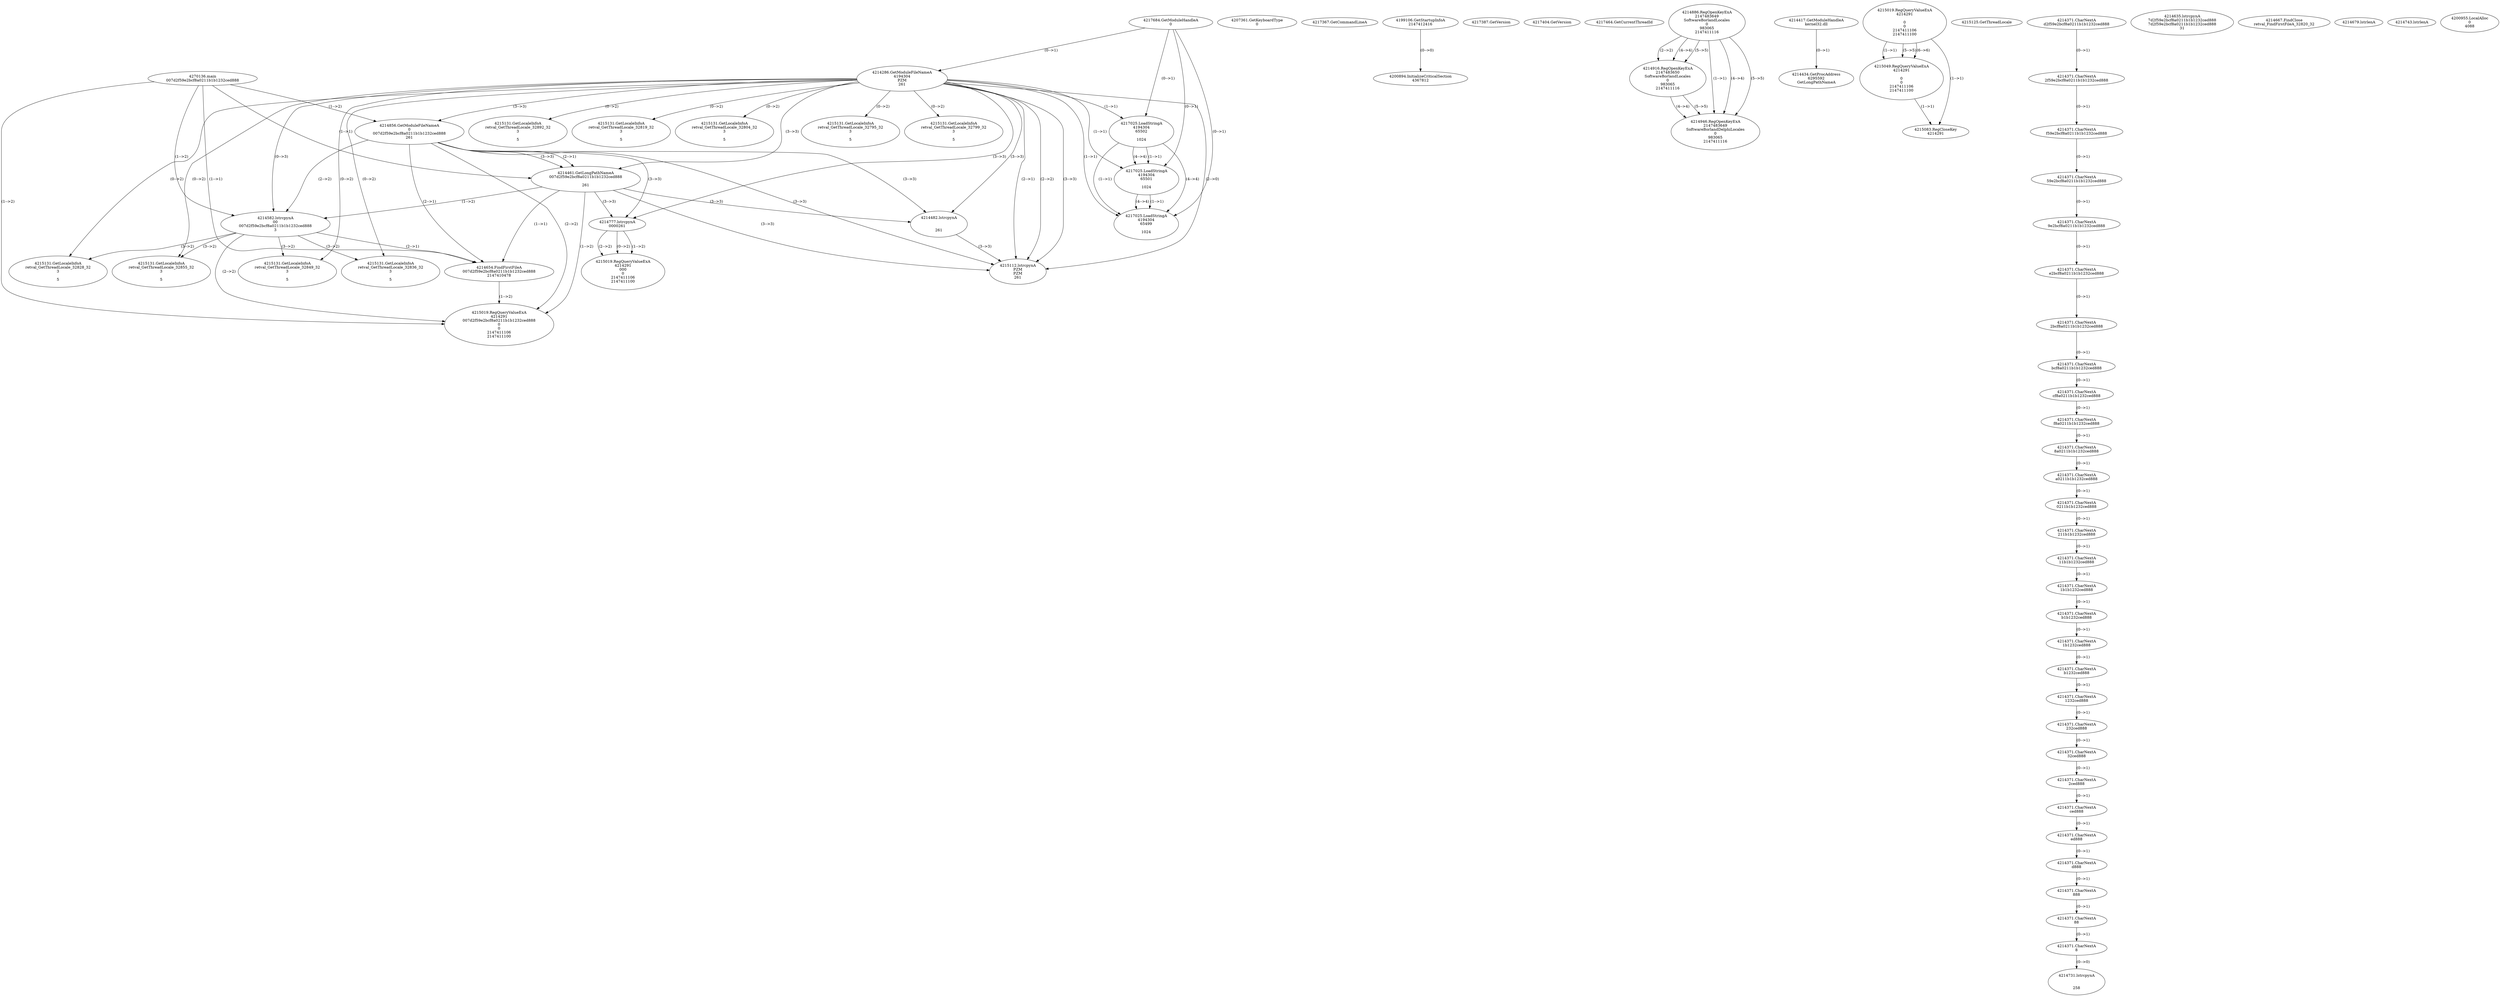 // Global SCDG with merge call
digraph {
	0 [label="4270136.main
007d2f59e2bcf8a0211b1b1232ced888"]
	1 [label="4217684.GetModuleHandleA
0"]
	2 [label="4207361.GetKeyboardType
0"]
	3 [label="4217367.GetCommandLineA
"]
	4 [label="4199106.GetStartupInfoA
2147412416"]
	5 [label="4217387.GetVersion
"]
	6 [label="4217404.GetVersion
"]
	7 [label="4217464.GetCurrentThreadId
"]
	8 [label="4214286.GetModuleFileNameA
4194304
PZM
261"]
	1 -> 8 [label="(0-->1)"]
	9 [label="4214856.GetModuleFileNameA
0
007d2f59e2bcf8a0211b1b1232ced888
261"]
	0 -> 9 [label="(1-->2)"]
	8 -> 9 [label="(3-->3)"]
	10 [label="4214886.RegOpenKeyExA
2147483649
Software\Borland\Locales
0
983065
2147411116"]
	11 [label="4214417.GetModuleHandleA
kernel32.dll"]
	12 [label="4214434.GetProcAddress
6295592
GetLongPathNameA"]
	11 -> 12 [label="(0-->1)"]
	13 [label="4214461.GetLongPathNameA
007d2f59e2bcf8a0211b1b1232ced888

261"]
	0 -> 13 [label="(1-->1)"]
	9 -> 13 [label="(2-->1)"]
	8 -> 13 [label="(3-->3)"]
	9 -> 13 [label="(3-->3)"]
	14 [label="4214482.lstrcpynA


261"]
	8 -> 14 [label="(3-->3)"]
	9 -> 14 [label="(3-->3)"]
	13 -> 14 [label="(3-->3)"]
	15 [label="4215019.RegQueryValueExA
4214291

0
0
2147411106
2147411100"]
	16 [label="4215049.RegQueryValueExA
4214291

0
0
2147411106
2147411100"]
	15 -> 16 [label="(1-->1)"]
	15 -> 16 [label="(5-->5)"]
	15 -> 16 [label="(6-->6)"]
	17 [label="4215083.RegCloseKey
4214291"]
	15 -> 17 [label="(1-->1)"]
	16 -> 17 [label="(1-->1)"]
	18 [label="4215112.lstrcpynA
PZM
PZM
261"]
	8 -> 18 [label="(2-->1)"]
	8 -> 18 [label="(2-->2)"]
	8 -> 18 [label="(3-->3)"]
	9 -> 18 [label="(3-->3)"]
	13 -> 18 [label="(3-->3)"]
	14 -> 18 [label="(3-->3)"]
	8 -> 18 [label="(2-->0)"]
	19 [label="4215125.GetThreadLocale
"]
	20 [label="4215131.GetLocaleInfoA
retval_GetThreadLocale_32799_32
3

5"]
	8 -> 20 [label="(0-->2)"]
	21 [label="4217025.LoadStringA
4194304
65502

1024"]
	1 -> 21 [label="(0-->1)"]
	8 -> 21 [label="(1-->1)"]
	22 [label="4217025.LoadStringA
4194304
65501

1024"]
	1 -> 22 [label="(0-->1)"]
	8 -> 22 [label="(1-->1)"]
	21 -> 22 [label="(1-->1)"]
	21 -> 22 [label="(4-->4)"]
	23 [label="4217025.LoadStringA
4194304
65499

1024"]
	1 -> 23 [label="(0-->1)"]
	8 -> 23 [label="(1-->1)"]
	21 -> 23 [label="(1-->1)"]
	22 -> 23 [label="(1-->1)"]
	21 -> 23 [label="(4-->4)"]
	22 -> 23 [label="(4-->4)"]
	24 [label="4214916.RegOpenKeyExA
2147483650
Software\Borland\Locales
0
983065
2147411116"]
	10 -> 24 [label="(2-->2)"]
	10 -> 24 [label="(4-->4)"]
	10 -> 24 [label="(5-->5)"]
	25 [label="4214582.lstrcpynA
00
007d2f59e2bcf8a0211b1b1232ced888
3"]
	0 -> 25 [label="(1-->2)"]
	9 -> 25 [label="(2-->2)"]
	13 -> 25 [label="(1-->2)"]
	8 -> 25 [label="(0-->3)"]
	26 [label="4214371.CharNextA
d2f59e2bcf8a0211b1b1232ced888"]
	27 [label="4214371.CharNextA
2f59e2bcf8a0211b1b1232ced888"]
	26 -> 27 [label="(0-->1)"]
	28 [label="4214371.CharNextA
f59e2bcf8a0211b1b1232ced888"]
	27 -> 28 [label="(0-->1)"]
	29 [label="4214371.CharNextA
59e2bcf8a0211b1b1232ced888"]
	28 -> 29 [label="(0-->1)"]
	30 [label="4214371.CharNextA
9e2bcf8a0211b1b1232ced888"]
	29 -> 30 [label="(0-->1)"]
	31 [label="4214371.CharNextA
e2bcf8a0211b1b1232ced888"]
	30 -> 31 [label="(0-->1)"]
	32 [label="4214371.CharNextA
2bcf8a0211b1b1232ced888"]
	31 -> 32 [label="(0-->1)"]
	33 [label="4214371.CharNextA
bcf8a0211b1b1232ced888"]
	32 -> 33 [label="(0-->1)"]
	34 [label="4214371.CharNextA
cf8a0211b1b1232ced888"]
	33 -> 34 [label="(0-->1)"]
	35 [label="4214371.CharNextA
f8a0211b1b1232ced888"]
	34 -> 35 [label="(0-->1)"]
	36 [label="4214371.CharNextA
8a0211b1b1232ced888"]
	35 -> 36 [label="(0-->1)"]
	37 [label="4214371.CharNextA
a0211b1b1232ced888"]
	36 -> 37 [label="(0-->1)"]
	38 [label="4214371.CharNextA
0211b1b1232ced888"]
	37 -> 38 [label="(0-->1)"]
	39 [label="4214371.CharNextA
211b1b1232ced888"]
	38 -> 39 [label="(0-->1)"]
	40 [label="4214371.CharNextA
11b1b1232ced888"]
	39 -> 40 [label="(0-->1)"]
	41 [label="4214371.CharNextA
1b1b1232ced888"]
	40 -> 41 [label="(0-->1)"]
	42 [label="4214371.CharNextA
b1b1232ced888"]
	41 -> 42 [label="(0-->1)"]
	43 [label="4214371.CharNextA
1b1232ced888"]
	42 -> 43 [label="(0-->1)"]
	44 [label="4214371.CharNextA
b1232ced888"]
	43 -> 44 [label="(0-->1)"]
	45 [label="4214371.CharNextA
1232ced888"]
	44 -> 45 [label="(0-->1)"]
	46 [label="4214371.CharNextA
232ced888"]
	45 -> 46 [label="(0-->1)"]
	47 [label="4214371.CharNextA
32ced888"]
	46 -> 47 [label="(0-->1)"]
	48 [label="4214371.CharNextA
2ced888"]
	47 -> 48 [label="(0-->1)"]
	49 [label="4214371.CharNextA
ced888"]
	48 -> 49 [label="(0-->1)"]
	50 [label="4214371.CharNextA
ed888"]
	49 -> 50 [label="(0-->1)"]
	51 [label="4214371.CharNextA
d888"]
	50 -> 51 [label="(0-->1)"]
	52 [label="4214371.CharNextA
888"]
	51 -> 52 [label="(0-->1)"]
	53 [label="4214371.CharNextA
88"]
	52 -> 53 [label="(0-->1)"]
	54 [label="4214371.CharNextA
8"]
	53 -> 54 [label="(0-->1)"]
	55 [label="4214635.lstrcpynA
7d2f59e2bcf8a0211b1b1232ced888
7d2f59e2bcf8a0211b1b1232ced888
31"]
	56 [label="4214654.FindFirstFileA
007d2f59e2bcf8a0211b1b1232ced888
2147410478"]
	0 -> 56 [label="(1-->1)"]
	9 -> 56 [label="(2-->1)"]
	13 -> 56 [label="(1-->1)"]
	25 -> 56 [label="(2-->1)"]
	57 [label="4214667.FindClose
retval_FindFirstFileA_32820_32"]
	58 [label="4214679.lstrlenA
"]
	59 [label="4214731.lstrcpynA


258"]
	54 -> 59 [label="(0-->0)"]
	60 [label="4214743.lstrlenA
"]
	61 [label="4214777.lstrcpynA
00\
00\
261"]
	8 -> 61 [label="(3-->3)"]
	9 -> 61 [label="(3-->3)"]
	13 -> 61 [label="(3-->3)"]
	62 [label="4215019.RegQueryValueExA
4214291
00\
0
0
2147411106
2147411100"]
	61 -> 62 [label="(1-->2)"]
	61 -> 62 [label="(2-->2)"]
	61 -> 62 [label="(0-->2)"]
	63 [label="4215131.GetLocaleInfoA
retval_GetThreadLocale_32855_32
3

5"]
	8 -> 63 [label="(0-->2)"]
	25 -> 63 [label="(3-->2)"]
	64 [label="4200894.InitializeCriticalSection
4367812"]
	4 -> 64 [label="(0-->0)"]
	65 [label="4200955.LocalAlloc
0
4088"]
	66 [label="4215019.RegQueryValueExA
4214291
007d2f59e2bcf8a0211b1b1232ced888
0
0
2147411106
2147411100"]
	0 -> 66 [label="(1-->2)"]
	9 -> 66 [label="(2-->2)"]
	13 -> 66 [label="(1-->2)"]
	25 -> 66 [label="(2-->2)"]
	56 -> 66 [label="(1-->2)"]
	67 [label="4215131.GetLocaleInfoA
retval_GetThreadLocale_32828_32
3

5"]
	8 -> 67 [label="(0-->2)"]
	25 -> 67 [label="(3-->2)"]
	68 [label="4215131.GetLocaleInfoA
retval_GetThreadLocale_32849_32
3

5"]
	8 -> 68 [label="(0-->2)"]
	25 -> 68 [label="(3-->2)"]
	69 [label="4214946.RegOpenKeyExA
2147483649
Software\Borland\Delphi\Locales
0
983065
2147411116"]
	10 -> 69 [label="(1-->1)"]
	10 -> 69 [label="(4-->4)"]
	24 -> 69 [label="(4-->4)"]
	10 -> 69 [label="(5-->5)"]
	24 -> 69 [label="(5-->5)"]
	70 [label="4215131.GetLocaleInfoA
retval_GetThreadLocale_32892_32
3

5"]
	8 -> 70 [label="(0-->2)"]
	71 [label="4215131.GetLocaleInfoA
retval_GetThreadLocale_32819_32
3

5"]
	8 -> 71 [label="(0-->2)"]
	72 [label="4215131.GetLocaleInfoA
retval_GetThreadLocale_32804_32
3

5"]
	8 -> 72 [label="(0-->2)"]
	73 [label="4215131.GetLocaleInfoA
retval_GetThreadLocale_32795_32
3

5"]
	8 -> 73 [label="(0-->2)"]
	74 [label="4215131.GetLocaleInfoA
retval_GetThreadLocale_32836_32
3

5"]
	8 -> 74 [label="(0-->2)"]
	25 -> 74 [label="(3-->2)"]
}

